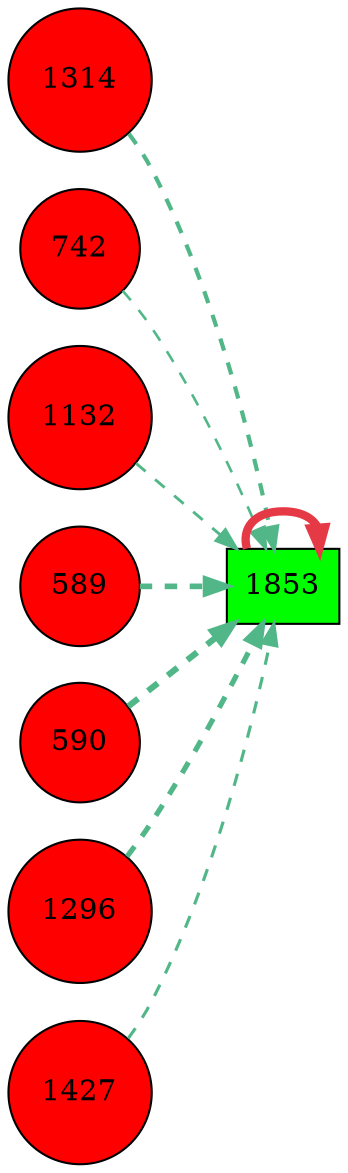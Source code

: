 digraph G{
rankdir=LR;
1314 [style=filled, shape=circle, fillcolor="#fe0000", label="1314"];
742 [style=filled, shape=circle, fillcolor="#fe0000", label="742"];
1132 [style=filled, shape=circle, fillcolor="#fe0000", label="1132"];
589 [style=filled, shape=circle, fillcolor="#fe0000", label="589"];
590 [style=filled, shape=circle, fillcolor="#fe0000", label="590"];
1296 [style=filled, shape=circle, fillcolor="#fe0000", label="1296"];
1427 [style=filled, shape=circle, fillcolor="#fe0000", label="1427"];
1853 [style=filled, shape=box, fillcolor="#00fe00", label="1853"];
1853 -> 1853 [color="#e63946",penwidth=4.00];
590 -> 1853 [color="#52b788",style=dashed,penwidth=3.00];
589 -> 1853 [color="#52b788",style=dashed,penwidth=2.72];
1296 -> 1853 [color="#52b788",style=dashed,penwidth=2.51];
1314 -> 1853 [color="#52b788",style=dashed,penwidth=2.02];
1427 -> 1853 [color="#52b788",style=dashed,penwidth=1.51];
1132 -> 1853 [color="#52b788",style=dashed,penwidth=1.39];
742 -> 1853 [color="#52b788",style=dashed,penwidth=1.26];
}